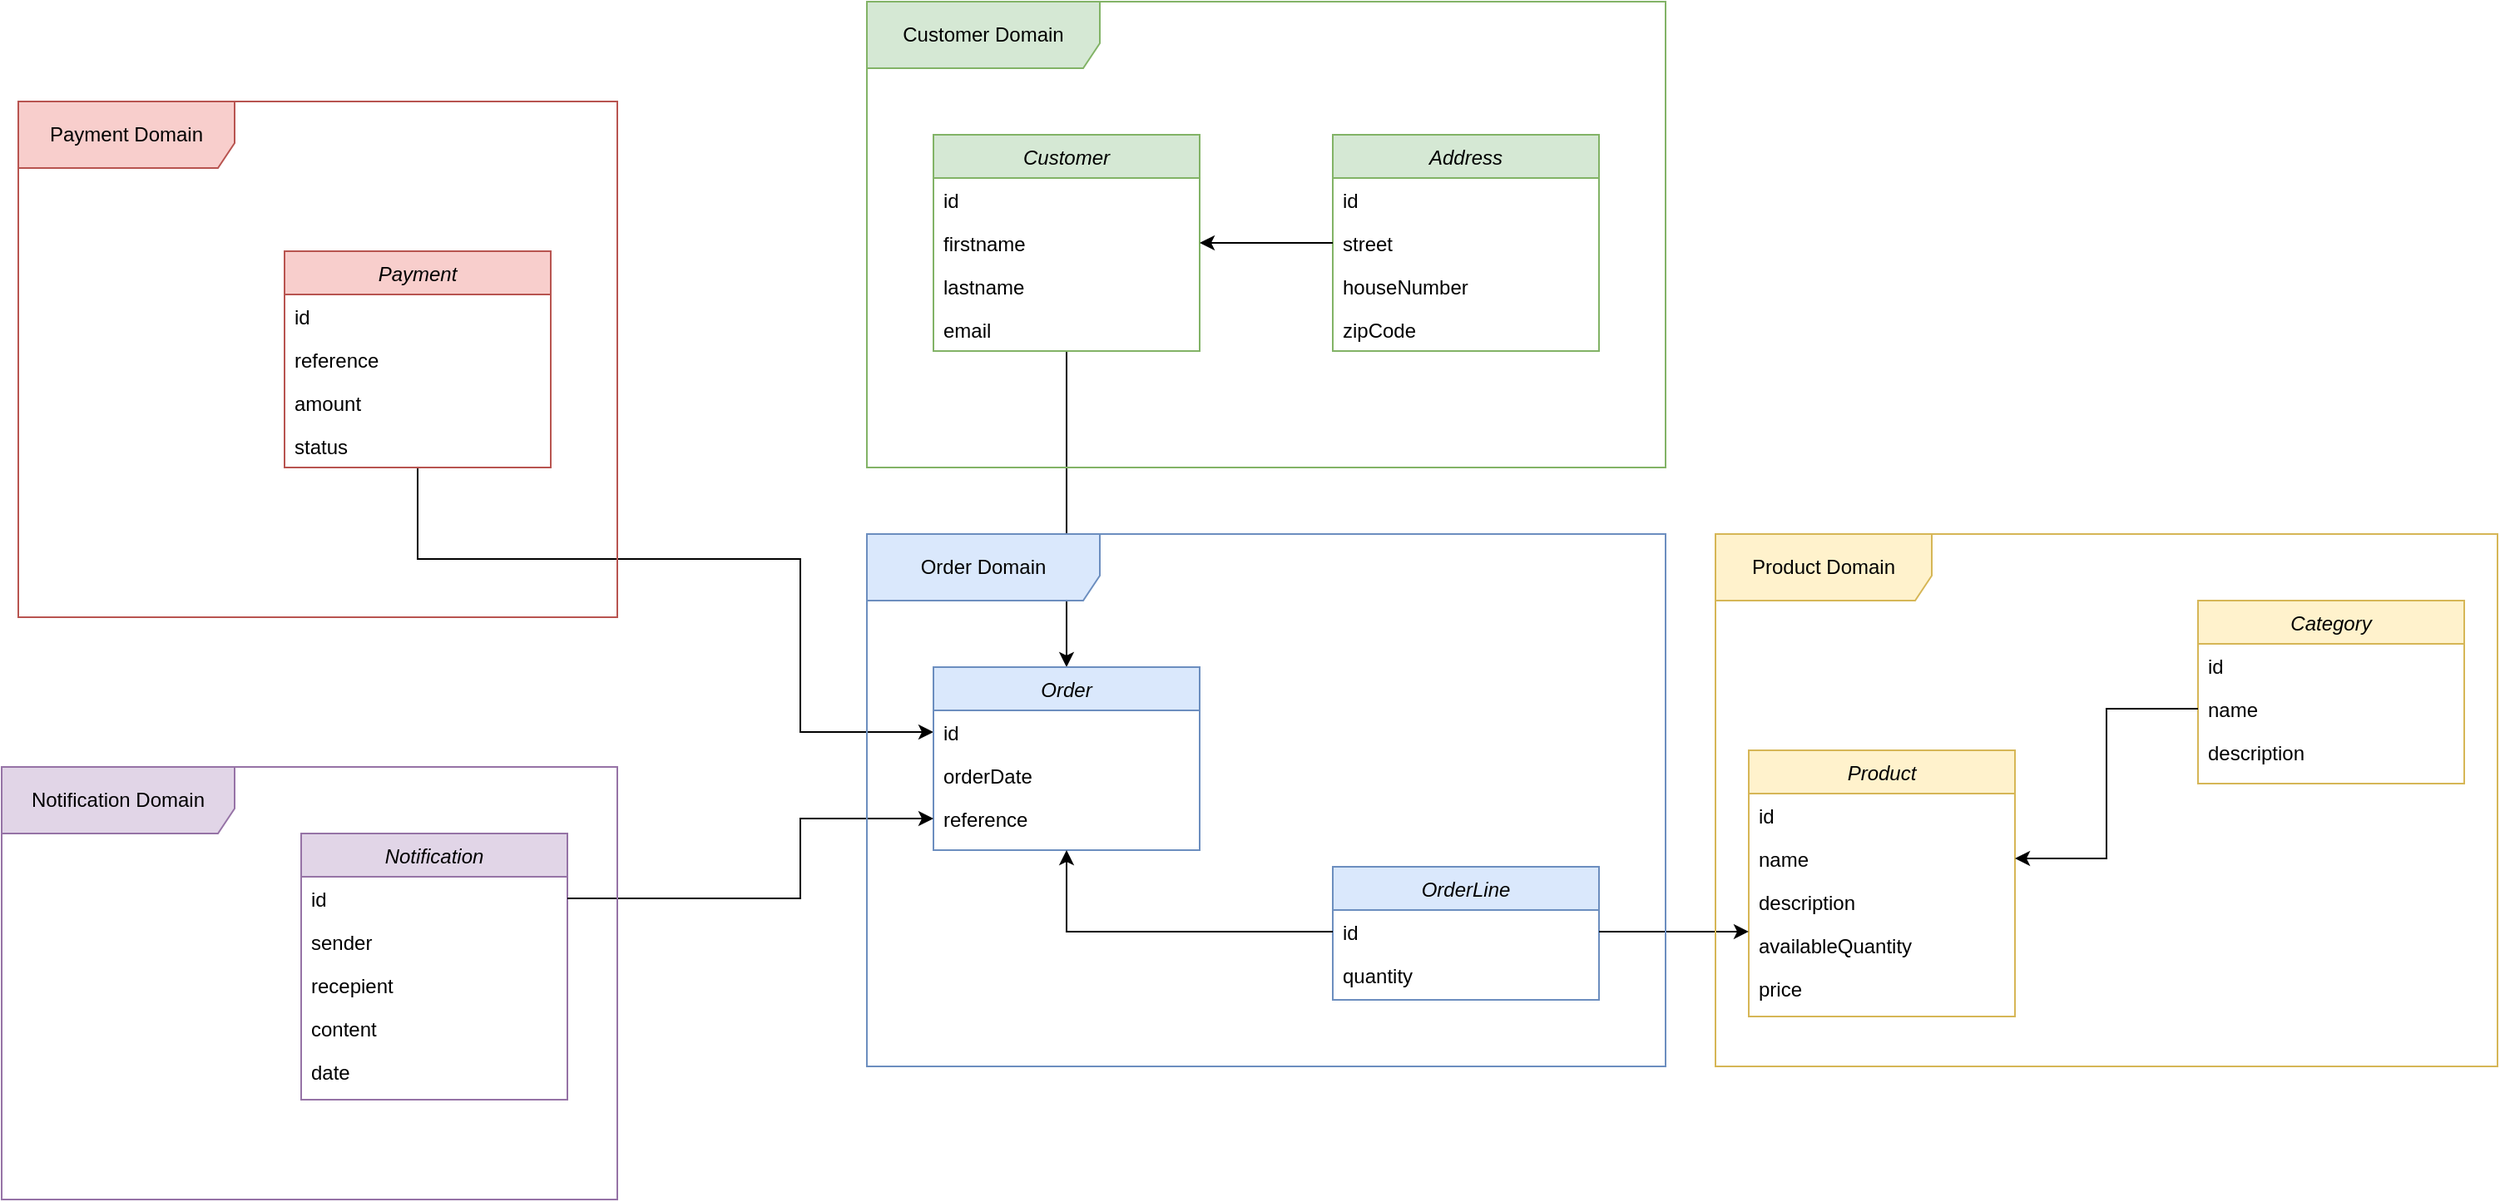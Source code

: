 <mxfile version="24.9.3">
  <diagram id="C5RBs43oDa-KdzZeNtuy" name="Page-1">
    <mxGraphModel dx="3033" dy="2369" grid="1" gridSize="10" guides="1" tooltips="1" connect="1" arrows="1" fold="1" page="1" pageScale="1" pageWidth="827" pageHeight="1169" math="0" shadow="0">
      <root>
        <mxCell id="WIyWlLk6GJQsqaUBKTNV-0" />
        <mxCell id="WIyWlLk6GJQsqaUBKTNV-1" parent="WIyWlLk6GJQsqaUBKTNV-0" />
        <mxCell id="L8Q66NBmHtrhwi_2qdDA-24" style="edgeStyle=orthogonalEdgeStyle;rounded=0;orthogonalLoop=1;jettySize=auto;html=1;entryX=0;entryY=0.5;entryDx=0;entryDy=0;" parent="WIyWlLk6GJQsqaUBKTNV-1" source="zkfFHV4jXpPFQw0GAbJ--0" target="L8Q66NBmHtrhwi_2qdDA-13" edge="1">
          <mxGeometry relative="1" as="geometry">
            <mxPoint x="200" y="280.0" as="targetPoint" />
            <Array as="points">
              <mxPoint x="200" y="135" />
              <mxPoint x="200" y="239" />
            </Array>
          </mxGeometry>
        </mxCell>
        <mxCell id="zkfFHV4jXpPFQw0GAbJ--0" value="Payment" style="swimlane;fontStyle=2;align=center;verticalAlign=top;childLayout=stackLayout;horizontal=1;startSize=26;horizontalStack=0;resizeParent=1;resizeLast=0;collapsible=1;marginBottom=0;rounded=0;shadow=0;strokeWidth=1;fillColor=#f8cecc;strokeColor=#b85450;" parent="WIyWlLk6GJQsqaUBKTNV-1" vertex="1">
          <mxGeometry x="-110" y="-50" width="160" height="130" as="geometry">
            <mxRectangle x="230" y="140" width="160" height="26" as="alternateBounds" />
          </mxGeometry>
        </mxCell>
        <mxCell id="zkfFHV4jXpPFQw0GAbJ--1" value="id" style="text;align=left;verticalAlign=top;spacingLeft=4;spacingRight=4;overflow=hidden;rotatable=0;points=[[0,0.5],[1,0.5]];portConstraint=eastwest;" parent="zkfFHV4jXpPFQw0GAbJ--0" vertex="1">
          <mxGeometry y="26" width="160" height="26" as="geometry" />
        </mxCell>
        <mxCell id="zkfFHV4jXpPFQw0GAbJ--2" value="reference" style="text;align=left;verticalAlign=top;spacingLeft=4;spacingRight=4;overflow=hidden;rotatable=0;points=[[0,0.5],[1,0.5]];portConstraint=eastwest;rounded=0;shadow=0;html=0;" parent="zkfFHV4jXpPFQw0GAbJ--0" vertex="1">
          <mxGeometry y="52" width="160" height="26" as="geometry" />
        </mxCell>
        <mxCell id="zkfFHV4jXpPFQw0GAbJ--3" value="amount" style="text;align=left;verticalAlign=top;spacingLeft=4;spacingRight=4;overflow=hidden;rotatable=0;points=[[0,0.5],[1,0.5]];portConstraint=eastwest;rounded=0;shadow=0;html=0;" parent="zkfFHV4jXpPFQw0GAbJ--0" vertex="1">
          <mxGeometry y="78" width="160" height="26" as="geometry" />
        </mxCell>
        <mxCell id="L8Q66NBmHtrhwi_2qdDA-0" value="status" style="text;align=left;verticalAlign=top;spacingLeft=4;spacingRight=4;overflow=hidden;rotatable=0;points=[[0,0.5],[1,0.5]];portConstraint=eastwest;rounded=0;shadow=0;html=0;" parent="zkfFHV4jXpPFQw0GAbJ--0" vertex="1">
          <mxGeometry y="104" width="160" height="26" as="geometry" />
        </mxCell>
        <mxCell id="ccvDqjXg44VBSqUDRJ1j-32" style="edgeStyle=orthogonalEdgeStyle;rounded=0;orthogonalLoop=1;jettySize=auto;html=1;entryX=0.5;entryY=0;entryDx=0;entryDy=0;" edge="1" parent="WIyWlLk6GJQsqaUBKTNV-1" source="L8Q66NBmHtrhwi_2qdDA-2" target="L8Q66NBmHtrhwi_2qdDA-12">
          <mxGeometry relative="1" as="geometry" />
        </mxCell>
        <mxCell id="L8Q66NBmHtrhwi_2qdDA-2" value="Customer" style="swimlane;fontStyle=2;align=center;verticalAlign=top;childLayout=stackLayout;horizontal=1;startSize=26;horizontalStack=0;resizeParent=1;resizeLast=0;collapsible=1;marginBottom=0;rounded=0;shadow=0;strokeWidth=1;fillColor=#d5e8d4;strokeColor=#82b366;" parent="WIyWlLk6GJQsqaUBKTNV-1" vertex="1">
          <mxGeometry x="280" y="-120" width="160" height="130" as="geometry">
            <mxRectangle x="230" y="140" width="160" height="26" as="alternateBounds" />
          </mxGeometry>
        </mxCell>
        <mxCell id="L8Q66NBmHtrhwi_2qdDA-3" value="id" style="text;align=left;verticalAlign=top;spacingLeft=4;spacingRight=4;overflow=hidden;rotatable=0;points=[[0,0.5],[1,0.5]];portConstraint=eastwest;" parent="L8Q66NBmHtrhwi_2qdDA-2" vertex="1">
          <mxGeometry y="26" width="160" height="26" as="geometry" />
        </mxCell>
        <mxCell id="L8Q66NBmHtrhwi_2qdDA-4" value="firstname" style="text;align=left;verticalAlign=top;spacingLeft=4;spacingRight=4;overflow=hidden;rotatable=0;points=[[0,0.5],[1,0.5]];portConstraint=eastwest;rounded=0;shadow=0;html=0;" parent="L8Q66NBmHtrhwi_2qdDA-2" vertex="1">
          <mxGeometry y="52" width="160" height="26" as="geometry" />
        </mxCell>
        <mxCell id="L8Q66NBmHtrhwi_2qdDA-5" value="lastname" style="text;align=left;verticalAlign=top;spacingLeft=4;spacingRight=4;overflow=hidden;rotatable=0;points=[[0,0.5],[1,0.5]];portConstraint=eastwest;rounded=0;shadow=0;html=0;" parent="L8Q66NBmHtrhwi_2qdDA-2" vertex="1">
          <mxGeometry y="78" width="160" height="26" as="geometry" />
        </mxCell>
        <mxCell id="L8Q66NBmHtrhwi_2qdDA-6" value="email" style="text;align=left;verticalAlign=top;spacingLeft=4;spacingRight=4;overflow=hidden;rotatable=0;points=[[0,0.5],[1,0.5]];portConstraint=eastwest;rounded=0;shadow=0;html=0;" parent="L8Q66NBmHtrhwi_2qdDA-2" vertex="1">
          <mxGeometry y="104" width="160" height="26" as="geometry" />
        </mxCell>
        <mxCell id="L8Q66NBmHtrhwi_2qdDA-7" value="Address" style="swimlane;fontStyle=2;align=center;verticalAlign=top;childLayout=stackLayout;horizontal=1;startSize=26;horizontalStack=0;resizeParent=1;resizeLast=0;collapsible=1;marginBottom=0;rounded=0;shadow=0;strokeWidth=1;fillColor=#d5e8d4;strokeColor=#82b366;" parent="WIyWlLk6GJQsqaUBKTNV-1" vertex="1">
          <mxGeometry x="520" y="-120" width="160" height="130" as="geometry">
            <mxRectangle x="230" y="140" width="160" height="26" as="alternateBounds" />
          </mxGeometry>
        </mxCell>
        <mxCell id="L8Q66NBmHtrhwi_2qdDA-8" value="id" style="text;align=left;verticalAlign=top;spacingLeft=4;spacingRight=4;overflow=hidden;rotatable=0;points=[[0,0.5],[1,0.5]];portConstraint=eastwest;" parent="L8Q66NBmHtrhwi_2qdDA-7" vertex="1">
          <mxGeometry y="26" width="160" height="26" as="geometry" />
        </mxCell>
        <mxCell id="L8Q66NBmHtrhwi_2qdDA-9" value="street" style="text;align=left;verticalAlign=top;spacingLeft=4;spacingRight=4;overflow=hidden;rotatable=0;points=[[0,0.5],[1,0.5]];portConstraint=eastwest;rounded=0;shadow=0;html=0;" parent="L8Q66NBmHtrhwi_2qdDA-7" vertex="1">
          <mxGeometry y="52" width="160" height="26" as="geometry" />
        </mxCell>
        <mxCell id="L8Q66NBmHtrhwi_2qdDA-10" value="houseNumber" style="text;align=left;verticalAlign=top;spacingLeft=4;spacingRight=4;overflow=hidden;rotatable=0;points=[[0,0.5],[1,0.5]];portConstraint=eastwest;rounded=0;shadow=0;html=0;" parent="L8Q66NBmHtrhwi_2qdDA-7" vertex="1">
          <mxGeometry y="78" width="160" height="26" as="geometry" />
        </mxCell>
        <mxCell id="L8Q66NBmHtrhwi_2qdDA-11" value="zipCode" style="text;align=left;verticalAlign=top;spacingLeft=4;spacingRight=4;overflow=hidden;rotatable=0;points=[[0,0.5],[1,0.5]];portConstraint=eastwest;rounded=0;shadow=0;html=0;" parent="L8Q66NBmHtrhwi_2qdDA-7" vertex="1">
          <mxGeometry y="104" width="160" height="26" as="geometry" />
        </mxCell>
        <mxCell id="L8Q66NBmHtrhwi_2qdDA-12" value="Order" style="swimlane;fontStyle=2;align=center;verticalAlign=top;childLayout=stackLayout;horizontal=1;startSize=26;horizontalStack=0;resizeParent=1;resizeLast=0;collapsible=1;marginBottom=0;rounded=0;shadow=0;strokeWidth=1;fillColor=#dae8fc;strokeColor=#6c8ebf;" parent="WIyWlLk6GJQsqaUBKTNV-1" vertex="1">
          <mxGeometry x="280" y="200" width="160" height="110" as="geometry">
            <mxRectangle x="230" y="140" width="160" height="26" as="alternateBounds" />
          </mxGeometry>
        </mxCell>
        <mxCell id="L8Q66NBmHtrhwi_2qdDA-13" value="id" style="text;align=left;verticalAlign=top;spacingLeft=4;spacingRight=4;overflow=hidden;rotatable=0;points=[[0,0.5],[1,0.5]];portConstraint=eastwest;" parent="L8Q66NBmHtrhwi_2qdDA-12" vertex="1">
          <mxGeometry y="26" width="160" height="26" as="geometry" />
        </mxCell>
        <mxCell id="L8Q66NBmHtrhwi_2qdDA-14" value="orderDate" style="text;align=left;verticalAlign=top;spacingLeft=4;spacingRight=4;overflow=hidden;rotatable=0;points=[[0,0.5],[1,0.5]];portConstraint=eastwest;rounded=0;shadow=0;html=0;" parent="L8Q66NBmHtrhwi_2qdDA-12" vertex="1">
          <mxGeometry y="52" width="160" height="26" as="geometry" />
        </mxCell>
        <mxCell id="L8Q66NBmHtrhwi_2qdDA-15" value="reference" style="text;align=left;verticalAlign=top;spacingLeft=4;spacingRight=4;overflow=hidden;rotatable=0;points=[[0,0.5],[1,0.5]];portConstraint=eastwest;rounded=0;shadow=0;html=0;" parent="L8Q66NBmHtrhwi_2qdDA-12" vertex="1">
          <mxGeometry y="78" width="160" height="26" as="geometry" />
        </mxCell>
        <mxCell id="L8Q66NBmHtrhwi_2qdDA-17" value="OrderLine" style="swimlane;fontStyle=2;align=center;verticalAlign=top;childLayout=stackLayout;horizontal=1;startSize=26;horizontalStack=0;resizeParent=1;resizeLast=0;collapsible=1;marginBottom=0;rounded=0;shadow=0;strokeWidth=1;fillColor=#dae8fc;strokeColor=#6c8ebf;" parent="WIyWlLk6GJQsqaUBKTNV-1" vertex="1">
          <mxGeometry x="520" y="320" width="160" height="80" as="geometry">
            <mxRectangle x="230" y="140" width="160" height="26" as="alternateBounds" />
          </mxGeometry>
        </mxCell>
        <mxCell id="L8Q66NBmHtrhwi_2qdDA-18" value="id" style="text;align=left;verticalAlign=top;spacingLeft=4;spacingRight=4;overflow=hidden;rotatable=0;points=[[0,0.5],[1,0.5]];portConstraint=eastwest;" parent="L8Q66NBmHtrhwi_2qdDA-17" vertex="1">
          <mxGeometry y="26" width="160" height="26" as="geometry" />
        </mxCell>
        <mxCell id="L8Q66NBmHtrhwi_2qdDA-19" value="quantity" style="text;align=left;verticalAlign=top;spacingLeft=4;spacingRight=4;overflow=hidden;rotatable=0;points=[[0,0.5],[1,0.5]];portConstraint=eastwest;rounded=0;shadow=0;html=0;" parent="L8Q66NBmHtrhwi_2qdDA-17" vertex="1">
          <mxGeometry y="52" width="160" height="26" as="geometry" />
        </mxCell>
        <mxCell id="L8Q66NBmHtrhwi_2qdDA-21" style="edgeStyle=orthogonalEdgeStyle;rounded=0;orthogonalLoop=1;jettySize=auto;html=1;entryX=0.5;entryY=1;entryDx=0;entryDy=0;" parent="WIyWlLk6GJQsqaUBKTNV-1" source="L8Q66NBmHtrhwi_2qdDA-18" target="L8Q66NBmHtrhwi_2qdDA-12" edge="1">
          <mxGeometry relative="1" as="geometry" />
        </mxCell>
        <mxCell id="L8Q66NBmHtrhwi_2qdDA-23" style="edgeStyle=orthogonalEdgeStyle;rounded=0;orthogonalLoop=1;jettySize=auto;html=1;entryX=1;entryY=0.5;entryDx=0;entryDy=0;" parent="WIyWlLk6GJQsqaUBKTNV-1" source="L8Q66NBmHtrhwi_2qdDA-9" target="L8Q66NBmHtrhwi_2qdDA-4" edge="1">
          <mxGeometry relative="1" as="geometry" />
        </mxCell>
        <mxCell id="ccvDqjXg44VBSqUDRJ1j-0" value="Notification" style="swimlane;fontStyle=2;align=center;verticalAlign=top;childLayout=stackLayout;horizontal=1;startSize=26;horizontalStack=0;resizeParent=1;resizeLast=0;collapsible=1;marginBottom=0;rounded=0;shadow=0;strokeWidth=1;fillColor=#e1d5e7;strokeColor=#9673a6;" vertex="1" parent="WIyWlLk6GJQsqaUBKTNV-1">
          <mxGeometry x="-100" y="300" width="160" height="160" as="geometry">
            <mxRectangle x="230" y="140" width="160" height="26" as="alternateBounds" />
          </mxGeometry>
        </mxCell>
        <mxCell id="ccvDqjXg44VBSqUDRJ1j-1" value="id" style="text;align=left;verticalAlign=top;spacingLeft=4;spacingRight=4;overflow=hidden;rotatable=0;points=[[0,0.5],[1,0.5]];portConstraint=eastwest;" vertex="1" parent="ccvDqjXg44VBSqUDRJ1j-0">
          <mxGeometry y="26" width="160" height="26" as="geometry" />
        </mxCell>
        <mxCell id="ccvDqjXg44VBSqUDRJ1j-2" value="sender" style="text;align=left;verticalAlign=top;spacingLeft=4;spacingRight=4;overflow=hidden;rotatable=0;points=[[0,0.5],[1,0.5]];portConstraint=eastwest;rounded=0;shadow=0;html=0;" vertex="1" parent="ccvDqjXg44VBSqUDRJ1j-0">
          <mxGeometry y="52" width="160" height="26" as="geometry" />
        </mxCell>
        <mxCell id="ccvDqjXg44VBSqUDRJ1j-5" value="recepient" style="text;align=left;verticalAlign=top;spacingLeft=4;spacingRight=4;overflow=hidden;rotatable=0;points=[[0,0.5],[1,0.5]];portConstraint=eastwest;rounded=0;shadow=0;html=0;" vertex="1" parent="ccvDqjXg44VBSqUDRJ1j-0">
          <mxGeometry y="78" width="160" height="26" as="geometry" />
        </mxCell>
        <mxCell id="ccvDqjXg44VBSqUDRJ1j-6" value="content" style="text;align=left;verticalAlign=top;spacingLeft=4;spacingRight=4;overflow=hidden;rotatable=0;points=[[0,0.5],[1,0.5]];portConstraint=eastwest;rounded=0;shadow=0;html=0;" vertex="1" parent="ccvDqjXg44VBSqUDRJ1j-0">
          <mxGeometry y="104" width="160" height="26" as="geometry" />
        </mxCell>
        <mxCell id="ccvDqjXg44VBSqUDRJ1j-7" value="date" style="text;align=left;verticalAlign=top;spacingLeft=4;spacingRight=4;overflow=hidden;rotatable=0;points=[[0,0.5],[1,0.5]];portConstraint=eastwest;rounded=0;shadow=0;html=0;" vertex="1" parent="ccvDqjXg44VBSqUDRJ1j-0">
          <mxGeometry y="130" width="160" height="30" as="geometry" />
        </mxCell>
        <mxCell id="ccvDqjXg44VBSqUDRJ1j-10" value="Product" style="swimlane;fontStyle=2;align=center;verticalAlign=top;childLayout=stackLayout;horizontal=1;startSize=26;horizontalStack=0;resizeParent=1;resizeLast=0;collapsible=1;marginBottom=0;rounded=0;shadow=0;strokeWidth=1;fillColor=#fff2cc;strokeColor=#d6b656;" vertex="1" parent="WIyWlLk6GJQsqaUBKTNV-1">
          <mxGeometry x="770" y="250" width="160" height="160" as="geometry">
            <mxRectangle x="230" y="140" width="160" height="26" as="alternateBounds" />
          </mxGeometry>
        </mxCell>
        <mxCell id="ccvDqjXg44VBSqUDRJ1j-11" value="id" style="text;align=left;verticalAlign=top;spacingLeft=4;spacingRight=4;overflow=hidden;rotatable=0;points=[[0,0.5],[1,0.5]];portConstraint=eastwest;" vertex="1" parent="ccvDqjXg44VBSqUDRJ1j-10">
          <mxGeometry y="26" width="160" height="26" as="geometry" />
        </mxCell>
        <mxCell id="ccvDqjXg44VBSqUDRJ1j-12" value="name" style="text;align=left;verticalAlign=top;spacingLeft=4;spacingRight=4;overflow=hidden;rotatable=0;points=[[0,0.5],[1,0.5]];portConstraint=eastwest;rounded=0;shadow=0;html=0;" vertex="1" parent="ccvDqjXg44VBSqUDRJ1j-10">
          <mxGeometry y="52" width="160" height="26" as="geometry" />
        </mxCell>
        <mxCell id="ccvDqjXg44VBSqUDRJ1j-17" value="description" style="text;align=left;verticalAlign=top;spacingLeft=4;spacingRight=4;overflow=hidden;rotatable=0;points=[[0,0.5],[1,0.5]];portConstraint=eastwest;rounded=0;shadow=0;html=0;" vertex="1" parent="ccvDqjXg44VBSqUDRJ1j-10">
          <mxGeometry y="78" width="160" height="26" as="geometry" />
        </mxCell>
        <mxCell id="ccvDqjXg44VBSqUDRJ1j-18" value="availableQuantity" style="text;align=left;verticalAlign=top;spacingLeft=4;spacingRight=4;overflow=hidden;rotatable=0;points=[[0,0.5],[1,0.5]];portConstraint=eastwest;rounded=0;shadow=0;html=0;" vertex="1" parent="ccvDqjXg44VBSqUDRJ1j-10">
          <mxGeometry y="104" width="160" height="26" as="geometry" />
        </mxCell>
        <mxCell id="ccvDqjXg44VBSqUDRJ1j-19" value="price" style="text;align=left;verticalAlign=top;spacingLeft=4;spacingRight=4;overflow=hidden;rotatable=0;points=[[0,0.5],[1,0.5]];portConstraint=eastwest;rounded=0;shadow=0;html=0;" vertex="1" parent="ccvDqjXg44VBSqUDRJ1j-10">
          <mxGeometry y="130" width="160" height="26" as="geometry" />
        </mxCell>
        <mxCell id="ccvDqjXg44VBSqUDRJ1j-13" value="Category" style="swimlane;fontStyle=2;align=center;verticalAlign=top;childLayout=stackLayout;horizontal=1;startSize=26;horizontalStack=0;resizeParent=1;resizeLast=0;collapsible=1;marginBottom=0;rounded=0;shadow=0;strokeWidth=1;fillColor=#fff2cc;strokeColor=#d6b656;" vertex="1" parent="WIyWlLk6GJQsqaUBKTNV-1">
          <mxGeometry x="1040" y="160" width="160" height="110" as="geometry">
            <mxRectangle x="230" y="140" width="160" height="26" as="alternateBounds" />
          </mxGeometry>
        </mxCell>
        <mxCell id="ccvDqjXg44VBSqUDRJ1j-14" value="id" style="text;align=left;verticalAlign=top;spacingLeft=4;spacingRight=4;overflow=hidden;rotatable=0;points=[[0,0.5],[1,0.5]];portConstraint=eastwest;" vertex="1" parent="ccvDqjXg44VBSqUDRJ1j-13">
          <mxGeometry y="26" width="160" height="26" as="geometry" />
        </mxCell>
        <mxCell id="ccvDqjXg44VBSqUDRJ1j-15" value="name" style="text;align=left;verticalAlign=top;spacingLeft=4;spacingRight=4;overflow=hidden;rotatable=0;points=[[0,0.5],[1,0.5]];portConstraint=eastwest;rounded=0;shadow=0;html=0;" vertex="1" parent="ccvDqjXg44VBSqUDRJ1j-13">
          <mxGeometry y="52" width="160" height="26" as="geometry" />
        </mxCell>
        <mxCell id="ccvDqjXg44VBSqUDRJ1j-16" value="description" style="text;align=left;verticalAlign=top;spacingLeft=4;spacingRight=4;overflow=hidden;rotatable=0;points=[[0,0.5],[1,0.5]];portConstraint=eastwest;rounded=0;shadow=0;html=0;" vertex="1" parent="ccvDqjXg44VBSqUDRJ1j-13">
          <mxGeometry y="78" width="160" height="26" as="geometry" />
        </mxCell>
        <mxCell id="ccvDqjXg44VBSqUDRJ1j-20" style="edgeStyle=orthogonalEdgeStyle;rounded=0;orthogonalLoop=1;jettySize=auto;html=1;entryX=0;entryY=0.192;entryDx=0;entryDy=0;entryPerimeter=0;" edge="1" parent="WIyWlLk6GJQsqaUBKTNV-1" source="L8Q66NBmHtrhwi_2qdDA-18" target="ccvDqjXg44VBSqUDRJ1j-18">
          <mxGeometry relative="1" as="geometry" />
        </mxCell>
        <mxCell id="ccvDqjXg44VBSqUDRJ1j-21" style="edgeStyle=orthogonalEdgeStyle;rounded=0;orthogonalLoop=1;jettySize=auto;html=1;entryX=1;entryY=0.5;entryDx=0;entryDy=0;" edge="1" parent="WIyWlLk6GJQsqaUBKTNV-1" source="ccvDqjXg44VBSqUDRJ1j-15" target="ccvDqjXg44VBSqUDRJ1j-12">
          <mxGeometry relative="1" as="geometry" />
        </mxCell>
        <mxCell id="ccvDqjXg44VBSqUDRJ1j-26" value="Payment Domain" style="shape=umlFrame;whiteSpace=wrap;html=1;pointerEvents=0;width=130;height=40;fillColor=#f8cecc;strokeColor=#b85450;" vertex="1" parent="WIyWlLk6GJQsqaUBKTNV-1">
          <mxGeometry x="-270" y="-140" width="360" height="310" as="geometry" />
        </mxCell>
        <mxCell id="ccvDqjXg44VBSqUDRJ1j-27" style="edgeStyle=orthogonalEdgeStyle;rounded=0;orthogonalLoop=1;jettySize=auto;html=1;entryX=0;entryY=0.5;entryDx=0;entryDy=0;" edge="1" parent="WIyWlLk6GJQsqaUBKTNV-1" source="ccvDqjXg44VBSqUDRJ1j-1" target="L8Q66NBmHtrhwi_2qdDA-15">
          <mxGeometry relative="1" as="geometry">
            <Array as="points">
              <mxPoint x="200" y="339" />
              <mxPoint x="200" y="291" />
            </Array>
          </mxGeometry>
        </mxCell>
        <mxCell id="ccvDqjXg44VBSqUDRJ1j-28" value="Notification Domain" style="shape=umlFrame;whiteSpace=wrap;html=1;pointerEvents=0;fillColor=#e1d5e7;strokeColor=#9673a6;width=140;height=40;" vertex="1" parent="WIyWlLk6GJQsqaUBKTNV-1">
          <mxGeometry x="-280" y="260" width="370" height="260" as="geometry" />
        </mxCell>
        <mxCell id="ccvDqjXg44VBSqUDRJ1j-29" value="Order Domain" style="shape=umlFrame;whiteSpace=wrap;html=1;pointerEvents=0;fillColor=#dae8fc;strokeColor=#6c8ebf;width=140;height=40;" vertex="1" parent="WIyWlLk6GJQsqaUBKTNV-1">
          <mxGeometry x="240" y="120" width="480" height="320" as="geometry" />
        </mxCell>
        <mxCell id="ccvDqjXg44VBSqUDRJ1j-30" value="Product Domain" style="shape=umlFrame;whiteSpace=wrap;html=1;pointerEvents=0;width=130;height=40;fillColor=#fff2cc;strokeColor=#d6b656;" vertex="1" parent="WIyWlLk6GJQsqaUBKTNV-1">
          <mxGeometry x="750" y="120" width="470" height="320" as="geometry" />
        </mxCell>
        <mxCell id="ccvDqjXg44VBSqUDRJ1j-31" value="Customer Domain" style="shape=umlFrame;whiteSpace=wrap;html=1;pointerEvents=0;width=140;height=40;fillColor=#d5e8d4;strokeColor=#82b366;" vertex="1" parent="WIyWlLk6GJQsqaUBKTNV-1">
          <mxGeometry x="240" y="-200" width="480" height="280" as="geometry" />
        </mxCell>
      </root>
    </mxGraphModel>
  </diagram>
</mxfile>
